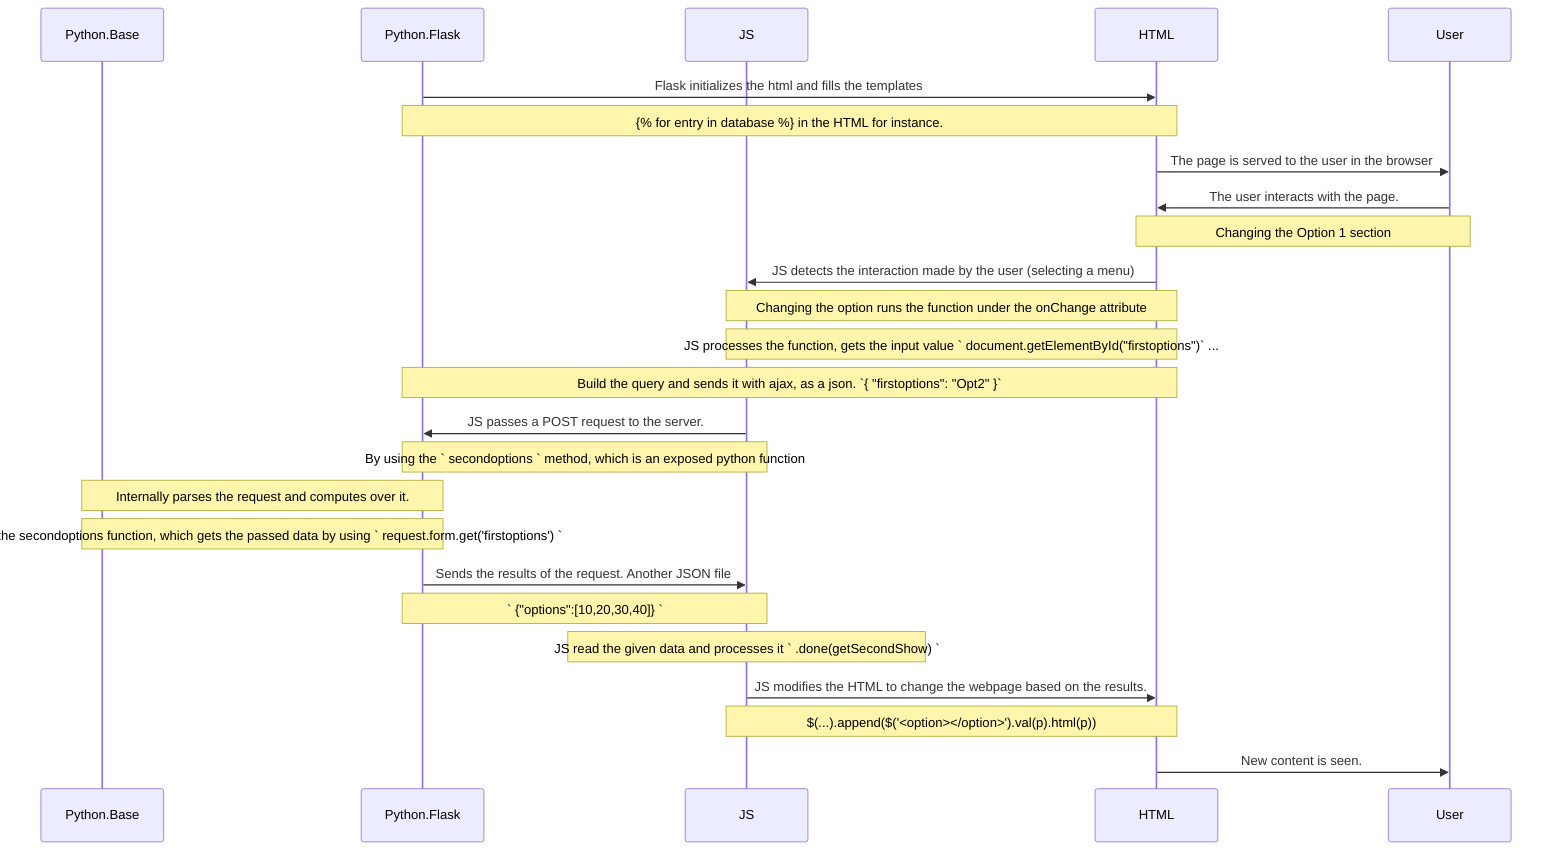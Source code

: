 sequenceDiagram
    participant Python.Base
    participant Python.Flask
    participant JS
    participant HTML
    participant User
    Python.Flask->>HTML: Flask initializes the html and fills the templates
    note over Python.Flask, HTML: {% for entry in database %} in the HTML for instance.
    HTML->>User: The page is served to the user in the browser
    User->>HTML: The user interacts with the page.
    note over HTML, User: Changing the Option 1 section
    HTML->>JS: JS detects the interaction made by the user (selecting a menu)
    note over HTML, JS: Changing the option runs the function under the onChange attribute
    note over HTML, JS: JS processes the function, gets the input value ` document.getElementById("firstoptions")` ...
    note over HTML, Python.Flask: Build the query and sends it with ajax, as a json. `{ "firstoptions":	"Opt2" }`
    JS->>Python.Flask: JS passes a POST request to the server.
    note over JS, Python.Flask: By using the ` secondoptions ` method, which is an exposed python function
    note over Python.Base, Python.Flask: Internally parses the request and computes over it.
    note over Python.Base, Python.Flask: Runs the secondoptions function, which gets the passed data by using ` request.form.get('firstoptions') `
    Python.Flask->>JS: Sends the results of the request. Another JSON file
    note over Python.Flask, JS: ` {"options":[10,20,30,40]}​ `
    note over JS: JS read the given data and processes it ` .done(getSecondShow) `
    JS->>HTML: JS modifies the HTML to change the webpage based on the results.
    note over JS, HTML:  $(...).append($('<option></option>').val(p).html(p))
    HTML->>User: New content is seen.